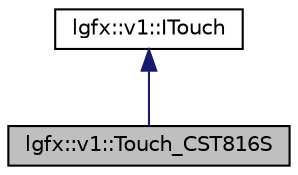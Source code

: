 digraph "lgfx::v1::Touch_CST816S"
{
 // LATEX_PDF_SIZE
  edge [fontname="Helvetica",fontsize="10",labelfontname="Helvetica",labelfontsize="10"];
  node [fontname="Helvetica",fontsize="10",shape=record];
  Node1 [label="lgfx::v1::Touch_CST816S",height=0.2,width=0.4,color="black", fillcolor="grey75", style="filled", fontcolor="black",tooltip=" "];
  Node2 -> Node1 [dir="back",color="midnightblue",fontsize="10",style="solid",fontname="Helvetica"];
  Node2 [label="lgfx::v1::ITouch",height=0.2,width=0.4,color="black", fillcolor="white", style="filled",URL="$d3/dd5/structlgfx_1_1v1_1_1ITouch.html",tooltip=" "];
}
